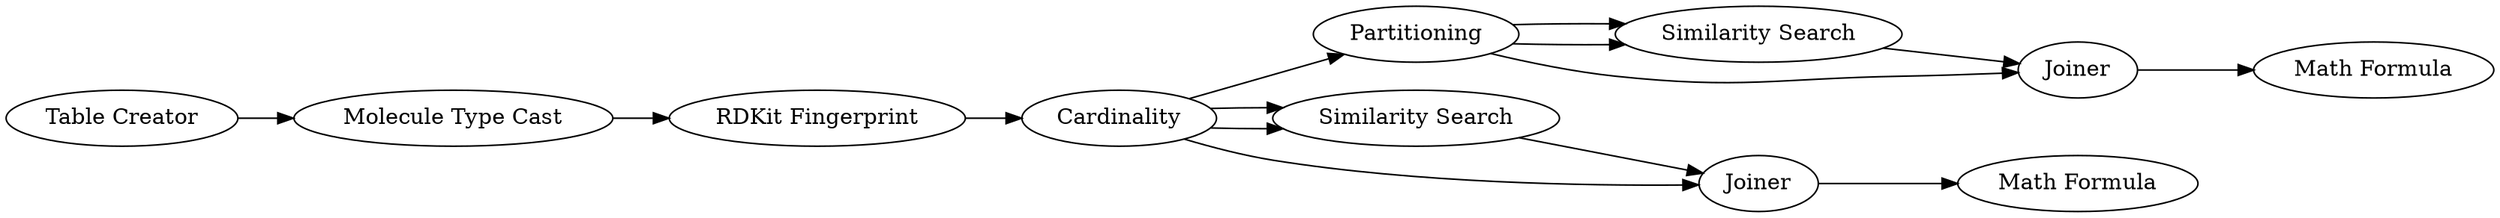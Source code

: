 digraph {
	2 [label="Table Creator"]
	3 [label="Molecule Type Cast"]
	6 [label=Partitioning]
	9 [label="Similarity Search"]
	11 [label="RDKit Fingerprint"]
	12 [label=Cardinality]
	13 [label="Math Formula"]
	14 [label=Joiner]
	15 [label="Similarity Search"]
	16 [label="Math Formula"]
	17 [label=Joiner]
	2 -> 3
	3 -> 11
	6 -> 9
	6 -> 9
	6 -> 14
	9 -> 14
	11 -> 12
	12 -> 6
	12 -> 15
	12 -> 15
	12 -> 17
	14 -> 13
	15 -> 17
	17 -> 16
	rankdir=LR
}
